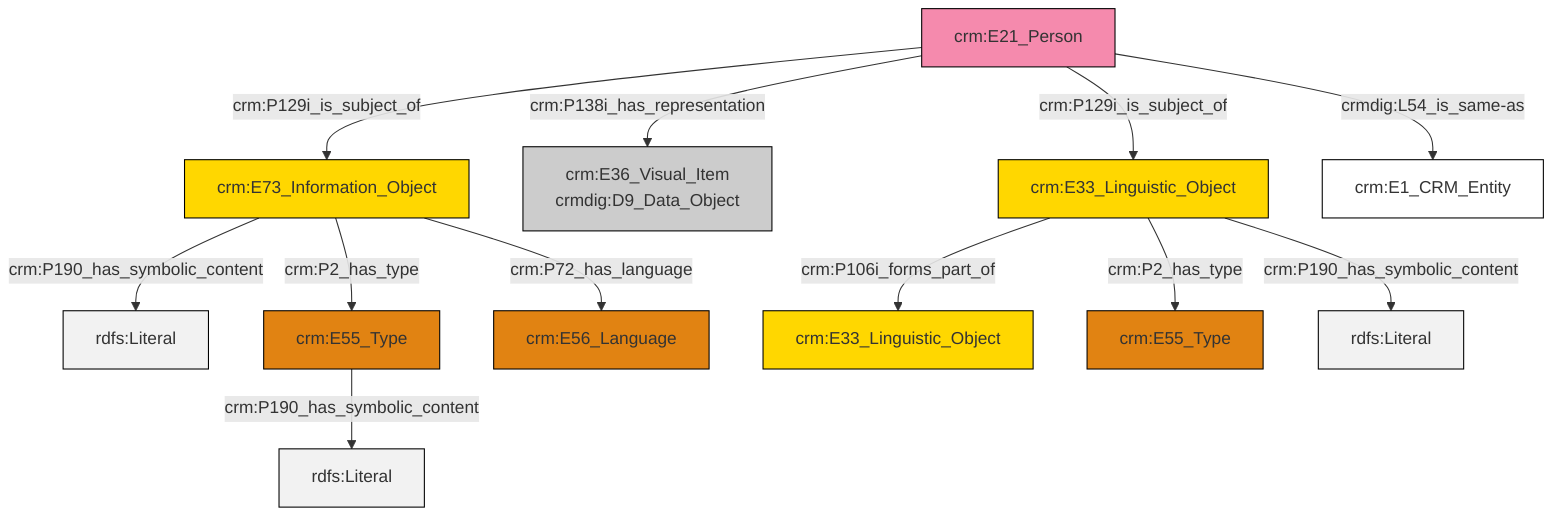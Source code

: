 graph TD
classDef Literal fill:#f2f2f2,stroke:#000000;
classDef CRM_Entity fill:#FFFFFF,stroke:#000000;
classDef Temporal_Entity fill:#00C9E6, stroke:#000000;
classDef Type fill:#E18312, stroke:#000000;
classDef Time-Span fill:#2C9C91, stroke:#000000;
classDef Appellation fill:#FFEB7F, stroke:#000000;
classDef Place fill:#008836, stroke:#000000;
classDef Persistent_Item fill:#B266B2, stroke:#000000;
classDef Conceptual_Object fill:#FFD700, stroke:#000000;
classDef Physical_Thing fill:#D2B48C, stroke:#000000;
classDef Actor fill:#f58aad, stroke:#000000;
classDef PC_Classes fill:#4ce600, stroke:#000000;
classDef Multi fill:#cccccc,stroke:#000000;

2["crm:E21_Person"]:::Actor -->|crm:P129i_is_subject_of| 3["crm:E73_Information_Object"]:::Conceptual_Object
3["crm:E73_Information_Object"]:::Conceptual_Object -->|crm:P190_has_symbolic_content| 4[rdfs:Literal]:::Literal
2["crm:E21_Person"]:::Actor -->|crm:P138i_has_representation| 9["crm:E36_Visual_Item<br>crmdig:D9_Data_Object"]:::Multi
2["crm:E21_Person"]:::Actor -->|crm:P129i_is_subject_of| 10["crm:E33_Linguistic_Object"]:::Conceptual_Object
3["crm:E73_Information_Object"]:::Conceptual_Object -->|crm:P2_has_type| 11["crm:E55_Type"]:::Type
2["crm:E21_Person"]:::Actor -->|crmdig:L54_is_same-as| 13["crm:E1_CRM_Entity"]:::CRM_Entity
10["crm:E33_Linguistic_Object"]:::Conceptual_Object -->|crm:P106i_forms_part_of| 5["crm:E33_Linguistic_Object"]:::Conceptual_Object
11["crm:E55_Type"]:::Type -->|crm:P190_has_symbolic_content| 18[rdfs:Literal]:::Literal
10["crm:E33_Linguistic_Object"]:::Conceptual_Object -->|crm:P2_has_type| 0["crm:E55_Type"]:::Type
10["crm:E33_Linguistic_Object"]:::Conceptual_Object -->|crm:P190_has_symbolic_content| 19[rdfs:Literal]:::Literal
3["crm:E73_Information_Object"]:::Conceptual_Object -->|crm:P72_has_language| 7["crm:E56_Language"]:::Type
